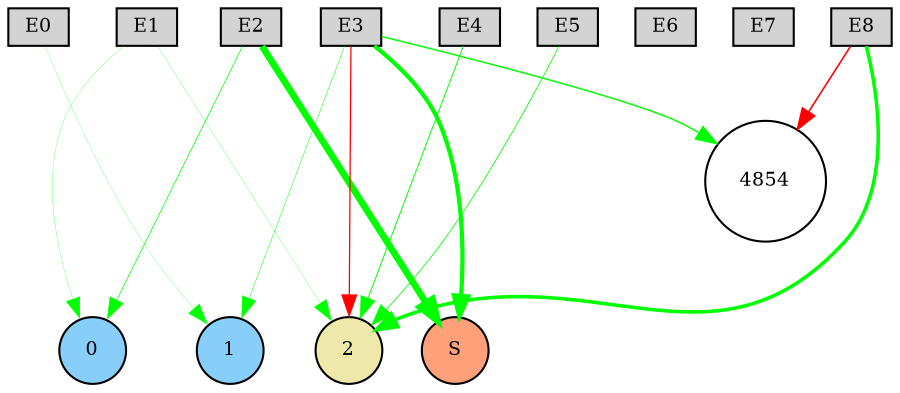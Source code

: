 digraph {
	node [fontsize=9 height=0.2 shape=circle width=0.2]
	subgraph inputs {
		node [shape=box style=filled]
		rank=source
		E0 [fillcolor=lightgray]
		E1 [fillcolor=lightgray]
		E0 -> E1 [style=invis]
		E2 [fillcolor=lightgray]
		E1 -> E2 [style=invis]
		E3 [fillcolor=lightgray]
		E2 -> E3 [style=invis]
		E4 [fillcolor=lightgray]
		E3 -> E4 [style=invis]
		E5 [fillcolor=lightgray]
		E4 -> E5 [style=invis]
		E6 [fillcolor=lightgray]
		E5 -> E6 [style=invis]
		E7 [fillcolor=lightgray]
		E6 -> E7 [style=invis]
		E8 [fillcolor=lightgray]
		E7 -> E8 [style=invis]
	}
	subgraph outputs {
		node [style=filled]
		rank=sink
		0 [fillcolor=lightskyblue fontsize=9 height=0.2 shape=circle width=0.2]
		1 [fillcolor=lightskyblue fontsize=9 height=0.2 shape=circle width=0.2]
		0 -> 1 [style=invis]
		2 [fillcolor=palegoldenrod fontsize=9 height=0.2 shape=circle width=0.2]
		1 -> 2 [style=invis]
		S [fillcolor=lightsalmon fontsize=9 height=0.2 shape=circle width=0.2]
		2 -> S [style=invis]
	}
	E2 -> S [color=green penwidth=3.216328019087611 style=solid]
	E3 -> 1 [color=green penwidth=0.23150470411233046 style=solid]
	E3 -> S [color=green penwidth=2.011681302280043 style=solid]
	E8 -> 2 [color=green penwidth=1.7051082864817204 style=solid]
	E2 -> 0 [color=green penwidth=0.3520665834682438 style=solid]
	E1 -> 0 [color=green penwidth=0.12348366452871203 style=solid]
	E1 -> 2 [color=green penwidth=0.12368600696679222 style=solid]
	E3 -> 2 [color=red penwidth=0.60866908552326 style=solid]
	E5 -> 2 [color=green penwidth=0.39295582410804 style=solid]
	E3 -> 4854 [color=green penwidth=0.6999412818842574 style=solid]
	E8 -> 4854 [color=red penwidth=0.766709596424821 style=solid]
	E4 -> 2 [color=green penwidth=0.46659859099105916 style=solid]
	E0 -> 1 [color=green penwidth=0.11406602973354667 style=solid]
}
